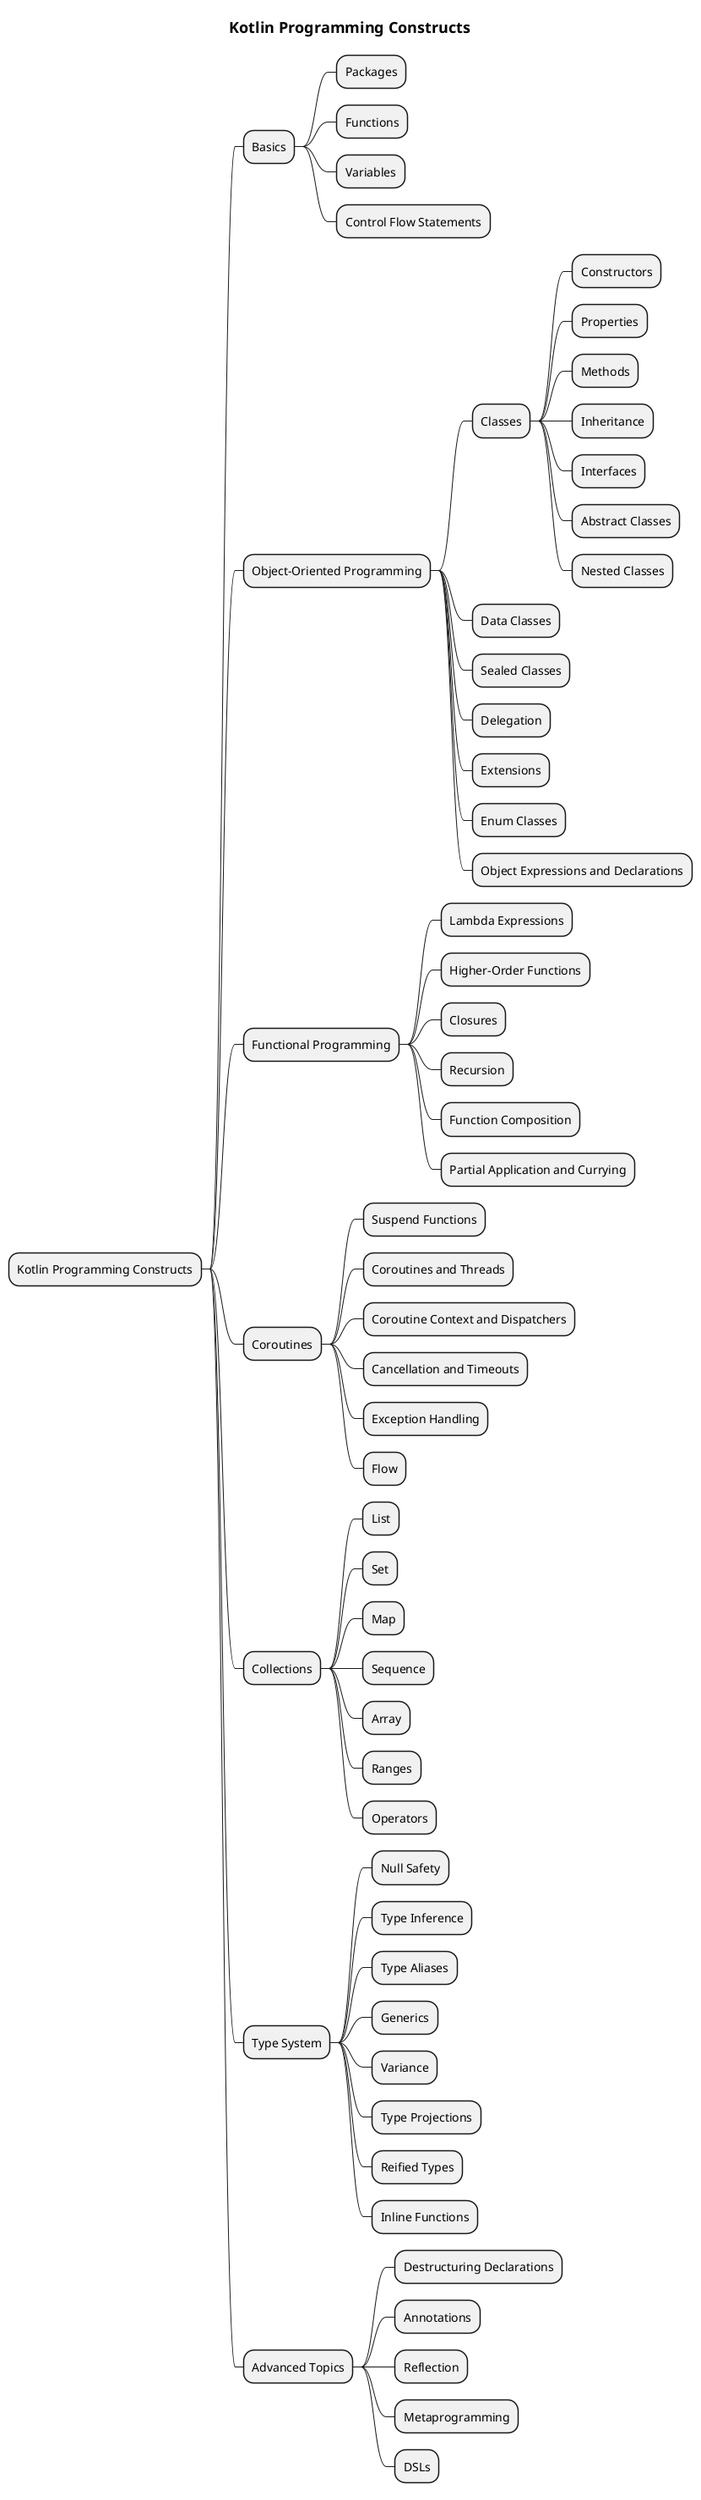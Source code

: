 @startmindmap
title = Kotlin Programming Constructs

* Kotlin Programming Constructs
** Basics
*** Packages
*** Functions
*** Variables
*** Control Flow Statements
** Object-Oriented Programming
*** Classes
**** Constructors
**** Properties
**** Methods
**** Inheritance
**** Interfaces
**** Abstract Classes
**** Nested Classes
*** Data Classes
*** Sealed Classes
*** Delegation
*** Extensions
*** Enum Classes
*** Object Expressions and Declarations
** Functional Programming
*** Lambda Expressions
*** Higher-Order Functions
*** Closures
*** Recursion
*** Function Composition
*** Partial Application and Currying
** Coroutines
*** Suspend Functions
*** Coroutines and Threads
*** Coroutine Context and Dispatchers
*** Cancellation and Timeouts
*** Exception Handling
*** Flow
** Collections
*** List
*** Set
*** Map
*** Sequence
*** Array
*** Ranges
*** Operators
** Type System
*** Null Safety
*** Type Inference
*** Type Aliases
*** Generics
*** Variance
*** Type Projections
*** Reified Types
*** Inline Functions
** Advanced Topics
*** Destructuring Declarations
*** Annotations
*** Reflection
*** Metaprogramming
*** DSLs
@endmindmap
